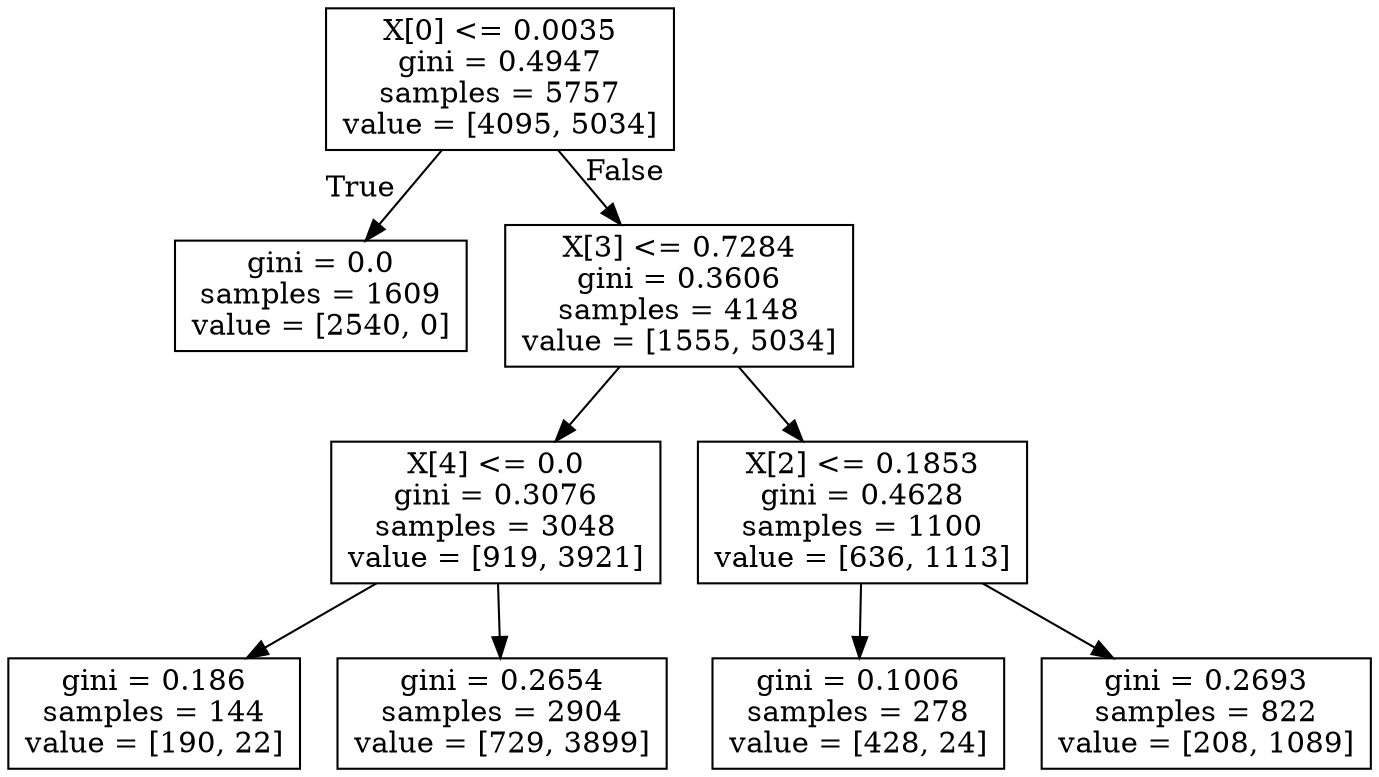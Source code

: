 digraph Tree {
node [shape=box] ;
0 [label="X[0] <= 0.0035\ngini = 0.4947\nsamples = 5757\nvalue = [4095, 5034]"] ;
1 [label="gini = 0.0\nsamples = 1609\nvalue = [2540, 0]"] ;
0 -> 1 [labeldistance=2.5, labelangle=45, headlabel="True"] ;
2 [label="X[3] <= 0.7284\ngini = 0.3606\nsamples = 4148\nvalue = [1555, 5034]"] ;
0 -> 2 [labeldistance=2.5, labelangle=-45, headlabel="False"] ;
3 [label="X[4] <= 0.0\ngini = 0.3076\nsamples = 3048\nvalue = [919, 3921]"] ;
2 -> 3 ;
4 [label="gini = 0.186\nsamples = 144\nvalue = [190, 22]"] ;
3 -> 4 ;
5 [label="gini = 0.2654\nsamples = 2904\nvalue = [729, 3899]"] ;
3 -> 5 ;
6 [label="X[2] <= 0.1853\ngini = 0.4628\nsamples = 1100\nvalue = [636, 1113]"] ;
2 -> 6 ;
7 [label="gini = 0.1006\nsamples = 278\nvalue = [428, 24]"] ;
6 -> 7 ;
8 [label="gini = 0.2693\nsamples = 822\nvalue = [208, 1089]"] ;
6 -> 8 ;
}